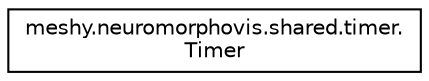 digraph "Graphical Class Hierarchy"
{
  edge [fontname="Helvetica",fontsize="10",labelfontname="Helvetica",labelfontsize="10"];
  node [fontname="Helvetica",fontsize="10",shape=record];
  rankdir="LR";
  Node1 [label="meshy.neuromorphovis.shared.timer.\lTimer",height=0.2,width=0.4,color="black", fillcolor="white", style="filled",URL="$classmeshy_1_1neuromorphovis_1_1shared_1_1timer_1_1Timer.html"];
}
